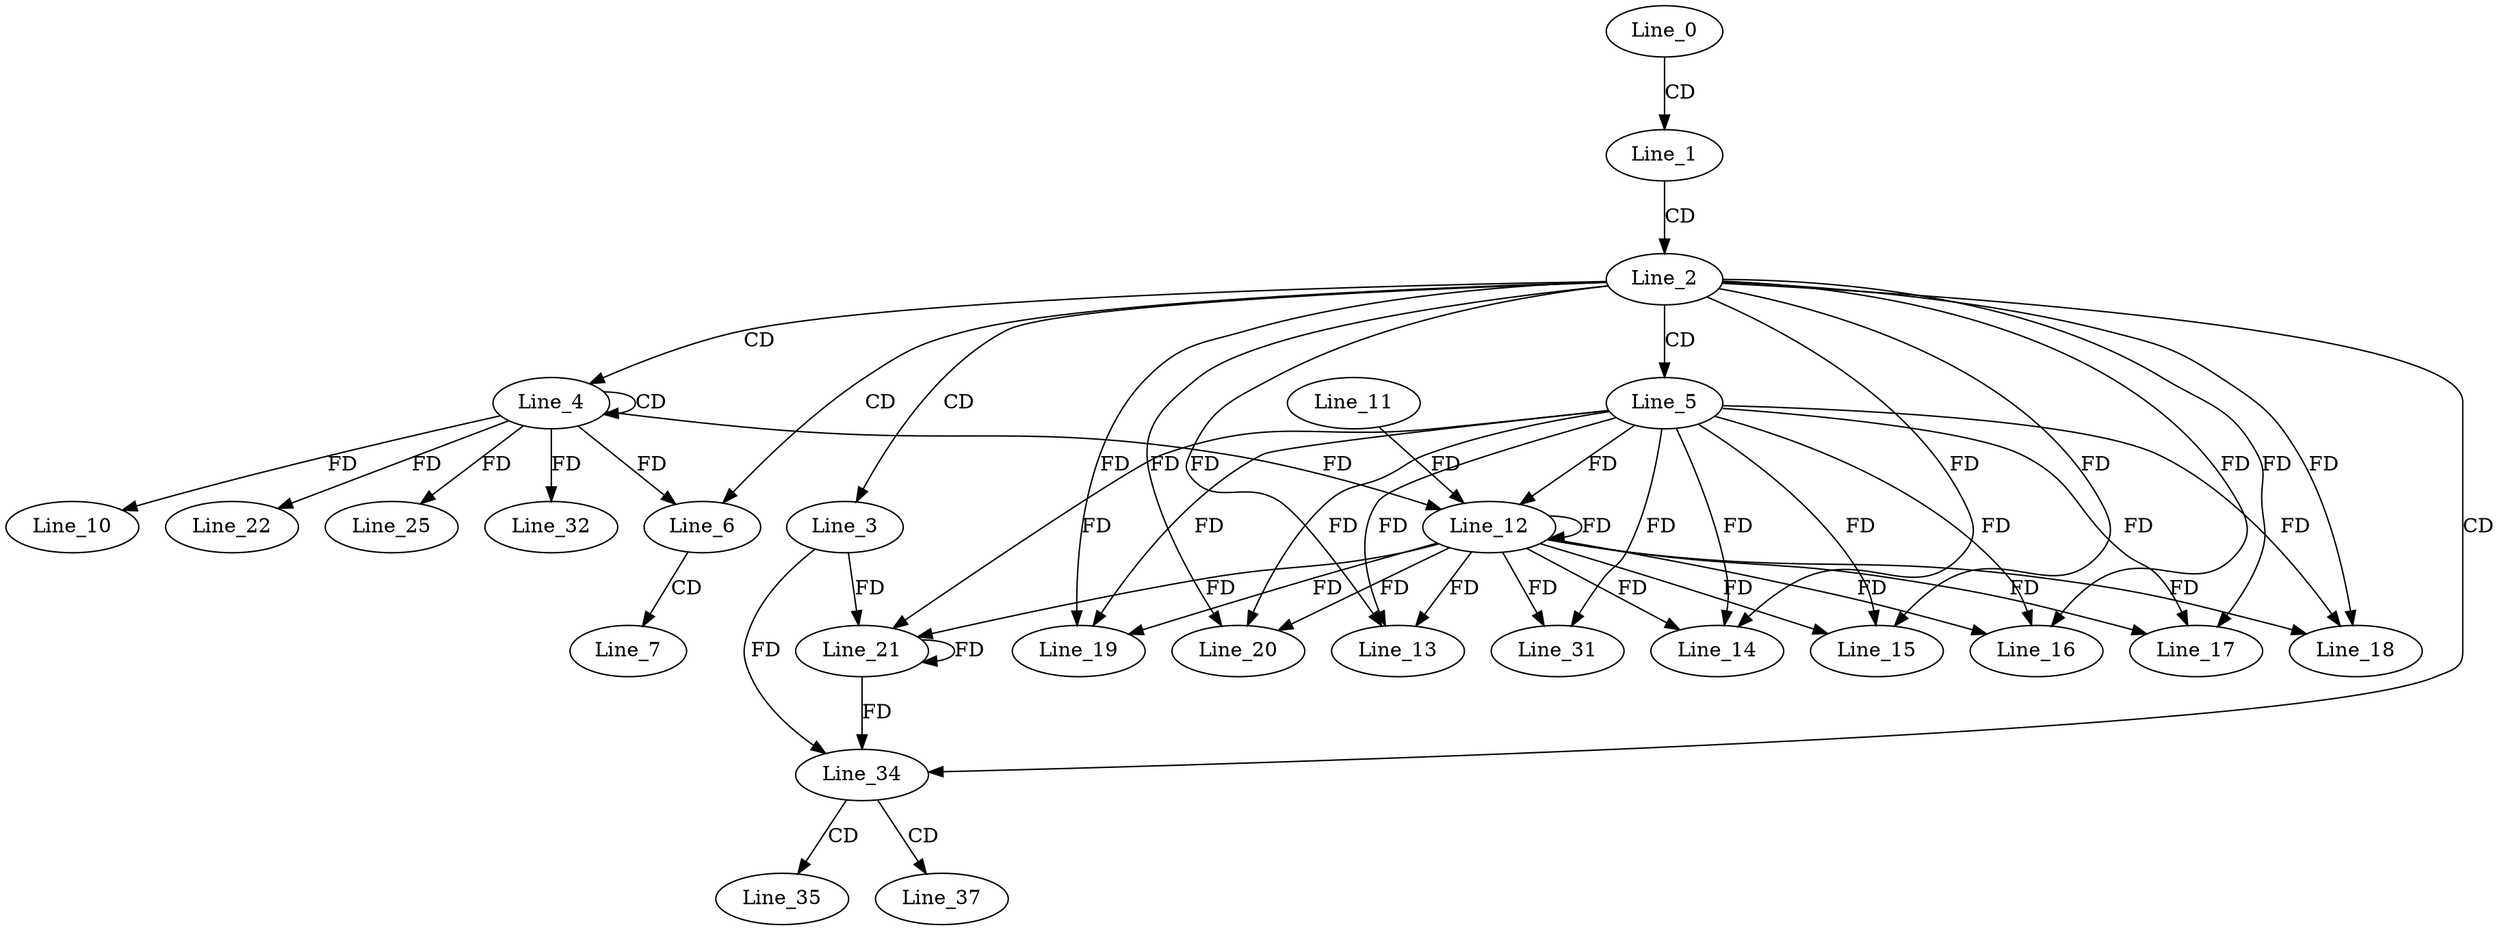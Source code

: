 digraph G {
  Line_0;
  Line_1;
  Line_2;
  Line_3;
  Line_4;
  Line_4;
  Line_5;
  Line_6;
  Line_7;
  Line_10;
  Line_12;
  Line_12;
  Line_11;
  Line_13;
  Line_13;
  Line_14;
  Line_14;
  Line_15;
  Line_15;
  Line_16;
  Line_16;
  Line_17;
  Line_17;
  Line_18;
  Line_18;
  Line_19;
  Line_19;
  Line_20;
  Line_20;
  Line_21;
  Line_21;
  Line_22;
  Line_25;
  Line_31;
  Line_32;
  Line_34;
  Line_35;
  Line_37;
  Line_0 -> Line_1 [ label="CD" ];
  Line_1 -> Line_2 [ label="CD" ];
  Line_2 -> Line_3 [ label="CD" ];
  Line_2 -> Line_4 [ label="CD" ];
  Line_4 -> Line_4 [ label="CD" ];
  Line_2 -> Line_5 [ label="CD" ];
  Line_2 -> Line_6 [ label="CD" ];
  Line_4 -> Line_6 [ label="FD" ];
  Line_6 -> Line_7 [ label="CD" ];
  Line_4 -> Line_10 [ label="FD" ];
  Line_5 -> Line_12 [ label="FD" ];
  Line_12 -> Line_12 [ label="FD" ];
  Line_4 -> Line_12 [ label="FD" ];
  Line_11 -> Line_12 [ label="FD" ];
  Line_5 -> Line_13 [ label="FD" ];
  Line_12 -> Line_13 [ label="FD" ];
  Line_2 -> Line_13 [ label="FD" ];
  Line_5 -> Line_14 [ label="FD" ];
  Line_12 -> Line_14 [ label="FD" ];
  Line_2 -> Line_14 [ label="FD" ];
  Line_5 -> Line_15 [ label="FD" ];
  Line_12 -> Line_15 [ label="FD" ];
  Line_2 -> Line_15 [ label="FD" ];
  Line_5 -> Line_16 [ label="FD" ];
  Line_12 -> Line_16 [ label="FD" ];
  Line_2 -> Line_16 [ label="FD" ];
  Line_5 -> Line_17 [ label="FD" ];
  Line_12 -> Line_17 [ label="FD" ];
  Line_2 -> Line_17 [ label="FD" ];
  Line_5 -> Line_18 [ label="FD" ];
  Line_12 -> Line_18 [ label="FD" ];
  Line_2 -> Line_18 [ label="FD" ];
  Line_5 -> Line_19 [ label="FD" ];
  Line_12 -> Line_19 [ label="FD" ];
  Line_2 -> Line_19 [ label="FD" ];
  Line_5 -> Line_20 [ label="FD" ];
  Line_12 -> Line_20 [ label="FD" ];
  Line_2 -> Line_20 [ label="FD" ];
  Line_3 -> Line_21 [ label="FD" ];
  Line_21 -> Line_21 [ label="FD" ];
  Line_5 -> Line_21 [ label="FD" ];
  Line_12 -> Line_21 [ label="FD" ];
  Line_4 -> Line_22 [ label="FD" ];
  Line_4 -> Line_25 [ label="FD" ];
  Line_5 -> Line_31 [ label="FD" ];
  Line_12 -> Line_31 [ label="FD" ];
  Line_4 -> Line_32 [ label="FD" ];
  Line_2 -> Line_34 [ label="CD" ];
  Line_3 -> Line_34 [ label="FD" ];
  Line_21 -> Line_34 [ label="FD" ];
  Line_34 -> Line_35 [ label="CD" ];
  Line_34 -> Line_37 [ label="CD" ];
}
